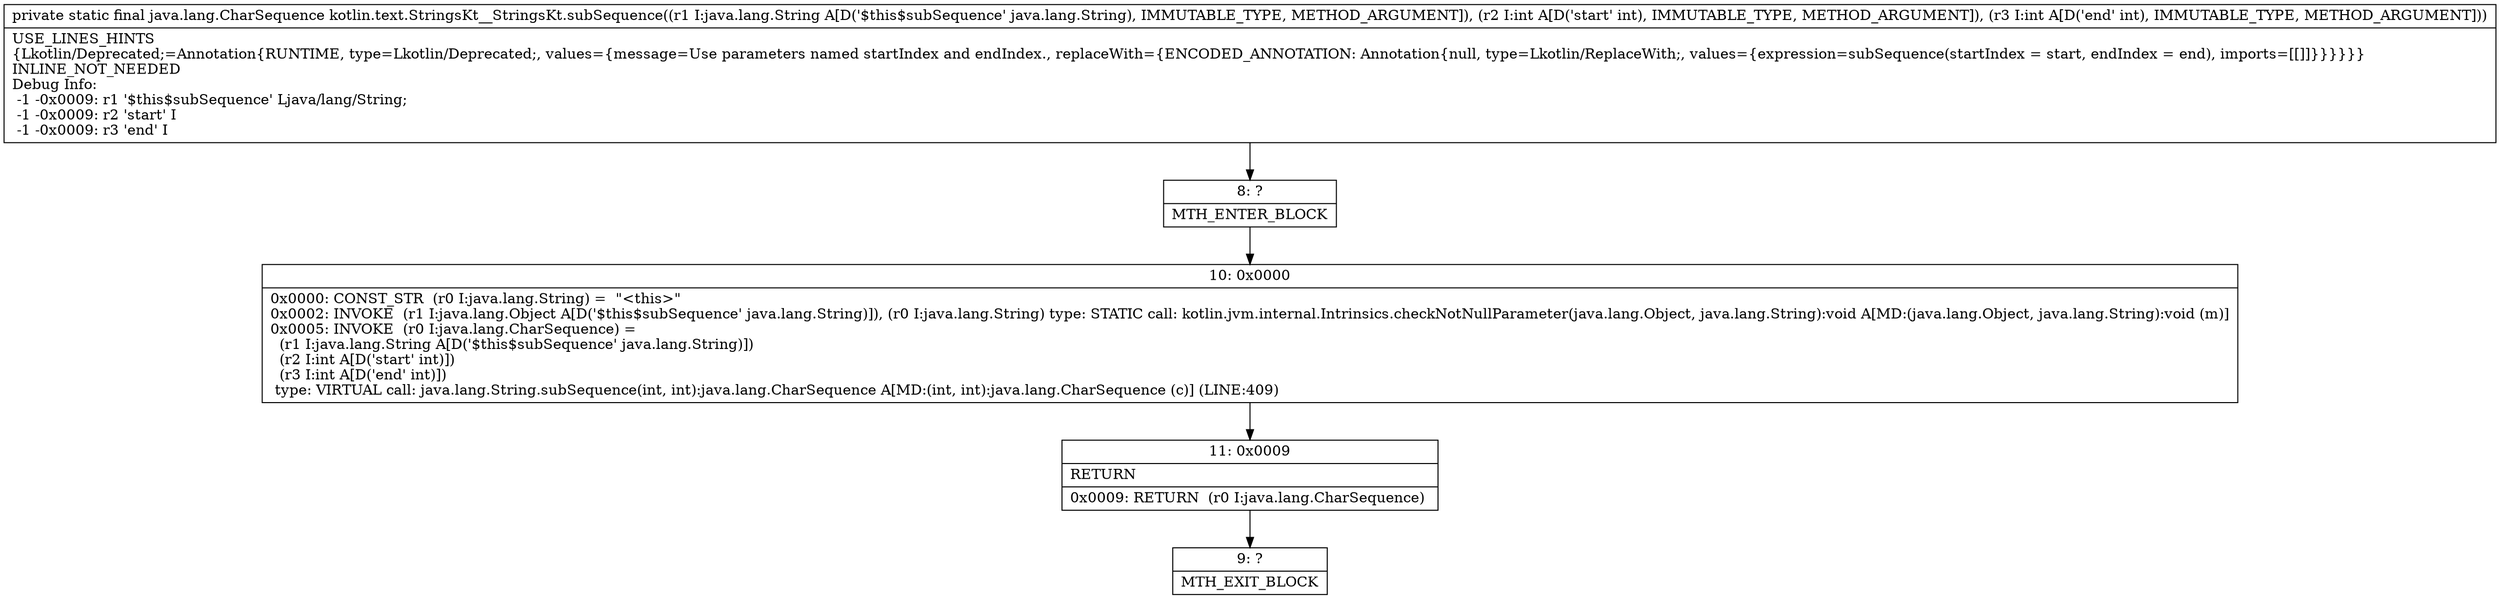 digraph "CFG forkotlin.text.StringsKt__StringsKt.subSequence(Ljava\/lang\/String;II)Ljava\/lang\/CharSequence;" {
Node_8 [shape=record,label="{8\:\ ?|MTH_ENTER_BLOCK\l}"];
Node_10 [shape=record,label="{10\:\ 0x0000|0x0000: CONST_STR  (r0 I:java.lang.String) =  \"\<this\>\" \l0x0002: INVOKE  (r1 I:java.lang.Object A[D('$this$subSequence' java.lang.String)]), (r0 I:java.lang.String) type: STATIC call: kotlin.jvm.internal.Intrinsics.checkNotNullParameter(java.lang.Object, java.lang.String):void A[MD:(java.lang.Object, java.lang.String):void (m)]\l0x0005: INVOKE  (r0 I:java.lang.CharSequence) = \l  (r1 I:java.lang.String A[D('$this$subSequence' java.lang.String)])\l  (r2 I:int A[D('start' int)])\l  (r3 I:int A[D('end' int)])\l type: VIRTUAL call: java.lang.String.subSequence(int, int):java.lang.CharSequence A[MD:(int, int):java.lang.CharSequence (c)] (LINE:409)\l}"];
Node_11 [shape=record,label="{11\:\ 0x0009|RETURN\l|0x0009: RETURN  (r0 I:java.lang.CharSequence) \l}"];
Node_9 [shape=record,label="{9\:\ ?|MTH_EXIT_BLOCK\l}"];
MethodNode[shape=record,label="{private static final java.lang.CharSequence kotlin.text.StringsKt__StringsKt.subSequence((r1 I:java.lang.String A[D('$this$subSequence' java.lang.String), IMMUTABLE_TYPE, METHOD_ARGUMENT]), (r2 I:int A[D('start' int), IMMUTABLE_TYPE, METHOD_ARGUMENT]), (r3 I:int A[D('end' int), IMMUTABLE_TYPE, METHOD_ARGUMENT]))  | USE_LINES_HINTS\l\{Lkotlin\/Deprecated;=Annotation\{RUNTIME, type=Lkotlin\/Deprecated;, values=\{message=Use parameters named startIndex and endIndex., replaceWith=\{ENCODED_ANNOTATION: Annotation\{null, type=Lkotlin\/ReplaceWith;, values=\{expression=subSequence(startIndex = start, endIndex = end), imports=[[]]\}\}\}\}\}\}\lINLINE_NOT_NEEDED\lDebug Info:\l  \-1 \-0x0009: r1 '$this$subSequence' Ljava\/lang\/String;\l  \-1 \-0x0009: r2 'start' I\l  \-1 \-0x0009: r3 'end' I\l}"];
MethodNode -> Node_8;Node_8 -> Node_10;
Node_10 -> Node_11;
Node_11 -> Node_9;
}

